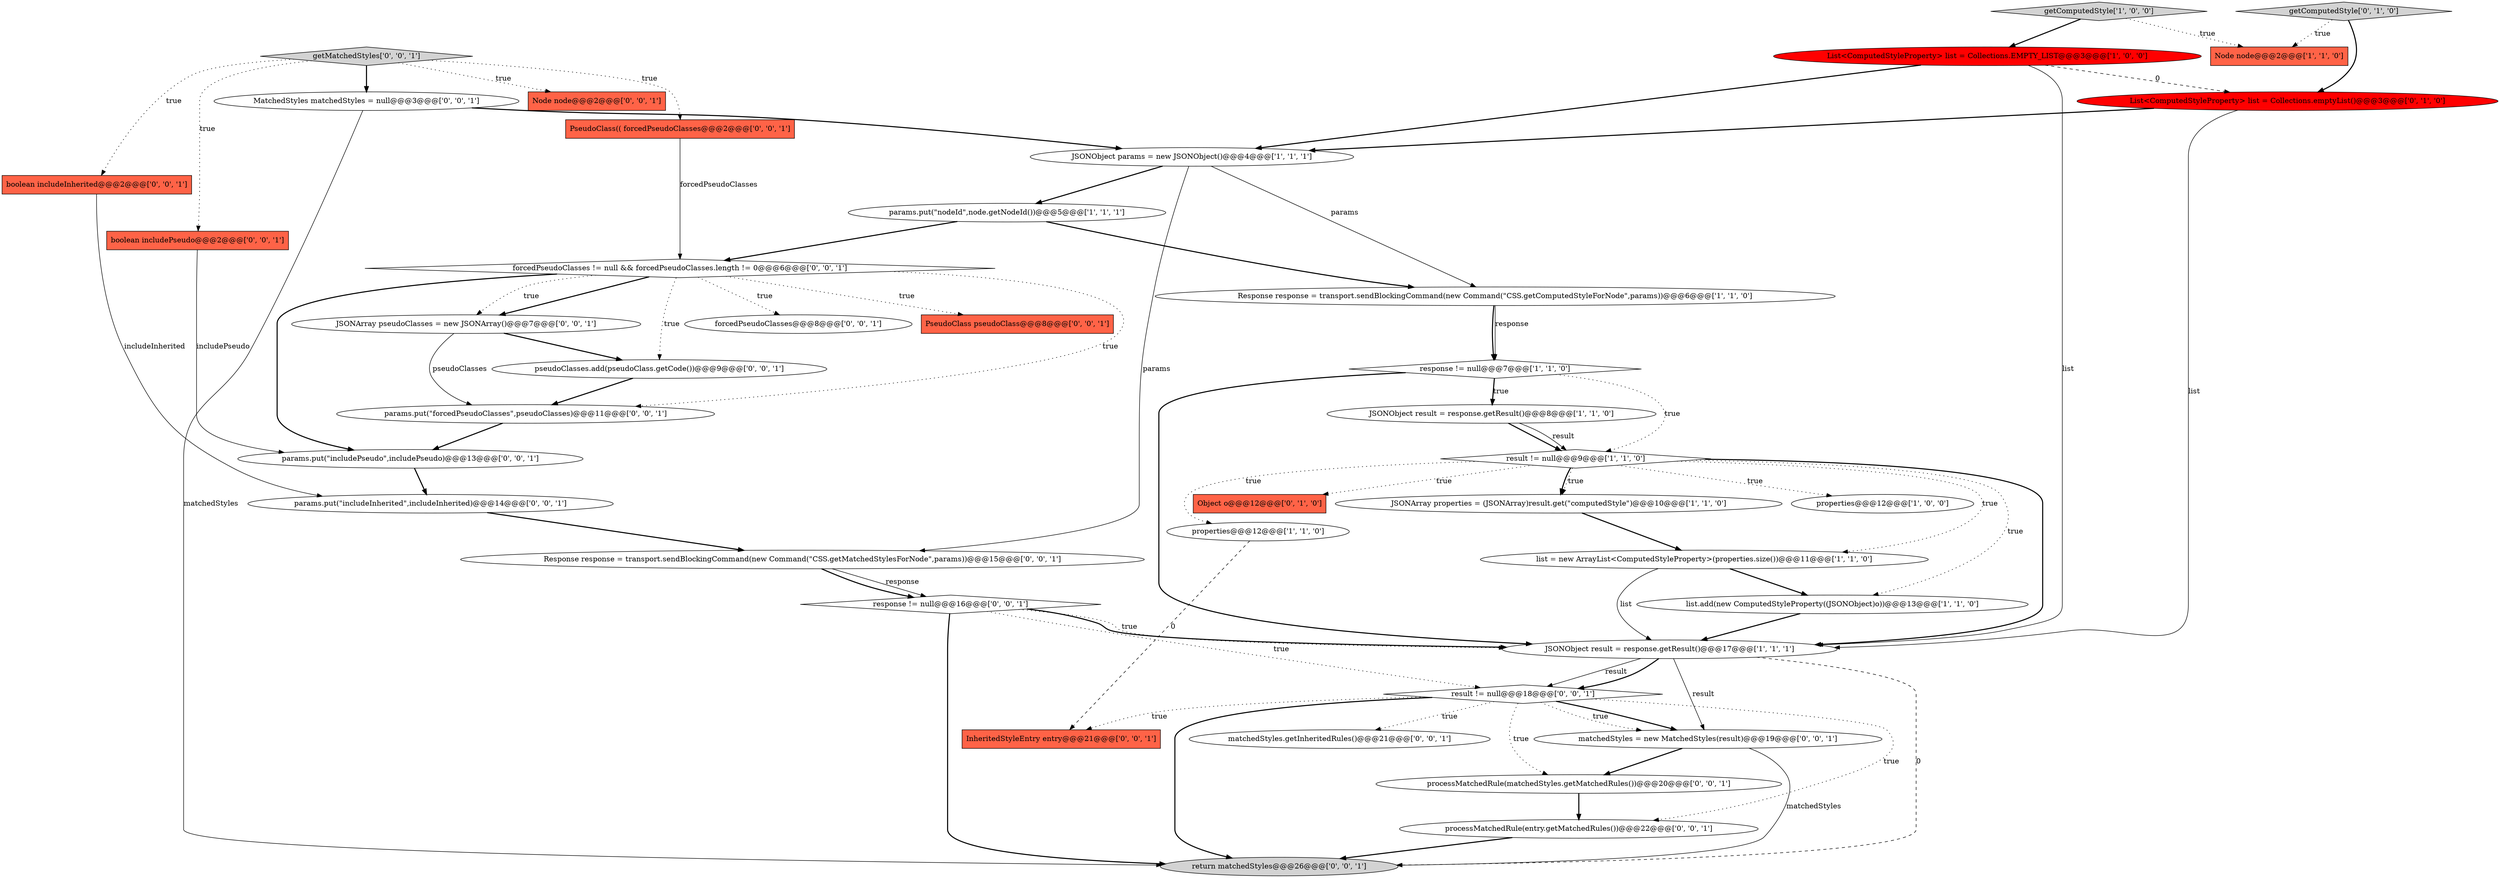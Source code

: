 digraph {
23 [style = filled, label = "matchedStyles.getInheritedRules()@@@21@@@['0', '0', '1']", fillcolor = white, shape = ellipse image = "AAA0AAABBB3BBB"];
31 [style = filled, label = "Node node@@@2@@@['0', '0', '1']", fillcolor = tomato, shape = box image = "AAA0AAABBB3BBB"];
29 [style = filled, label = "params.put(\"includePseudo\",includePseudo)@@@13@@@['0', '0', '1']", fillcolor = white, shape = ellipse image = "AAA0AAABBB3BBB"];
0 [style = filled, label = "properties@@@12@@@['1', '0', '0']", fillcolor = white, shape = ellipse image = "AAA0AAABBB1BBB"];
35 [style = filled, label = "InheritedStyleEntry entry@@@21@@@['0', '0', '1']", fillcolor = tomato, shape = box image = "AAA0AAABBB3BBB"];
26 [style = filled, label = "params.put(\"includeInherited\",includeInherited)@@@14@@@['0', '0', '1']", fillcolor = white, shape = ellipse image = "AAA0AAABBB3BBB"];
20 [style = filled, label = "forcedPseudoClasses@@@8@@@['0', '0', '1']", fillcolor = white, shape = ellipse image = "AAA0AAABBB3BBB"];
25 [style = filled, label = "pseudoClasses.add(pseudoClass.getCode())@@@9@@@['0', '0', '1']", fillcolor = white, shape = ellipse image = "AAA0AAABBB3BBB"];
17 [style = filled, label = "getComputedStyle['0', '1', '0']", fillcolor = lightgray, shape = diamond image = "AAA0AAABBB2BBB"];
33 [style = filled, label = "processMatchedRule(entry.getMatchedRules())@@@22@@@['0', '0', '1']", fillcolor = white, shape = ellipse image = "AAA0AAABBB3BBB"];
4 [style = filled, label = "getComputedStyle['1', '0', '0']", fillcolor = lightgray, shape = diamond image = "AAA0AAABBB1BBB"];
7 [style = filled, label = "JSONObject params = new JSONObject()@@@4@@@['1', '1', '1']", fillcolor = white, shape = ellipse image = "AAA0AAABBB1BBB"];
11 [style = filled, label = "Response response = transport.sendBlockingCommand(new Command(\"CSS.getComputedStyleForNode\",params))@@@6@@@['1', '1', '0']", fillcolor = white, shape = ellipse image = "AAA0AAABBB1BBB"];
21 [style = filled, label = "matchedStyles = new MatchedStyles(result)@@@19@@@['0', '0', '1']", fillcolor = white, shape = ellipse image = "AAA0AAABBB3BBB"];
13 [style = filled, label = "list = new ArrayList<ComputedStyleProperty>(properties.size())@@@11@@@['1', '1', '0']", fillcolor = white, shape = ellipse image = "AAA0AAABBB1BBB"];
24 [style = filled, label = "getMatchedStyles['0', '0', '1']", fillcolor = lightgray, shape = diamond image = "AAA0AAABBB3BBB"];
34 [style = filled, label = "response != null@@@16@@@['0', '0', '1']", fillcolor = white, shape = diamond image = "AAA0AAABBB3BBB"];
40 [style = filled, label = "return matchedStyles@@@26@@@['0', '0', '1']", fillcolor = lightgray, shape = ellipse image = "AAA0AAABBB3BBB"];
9 [style = filled, label = "List<ComputedStyleProperty> list = Collections.EMPTY_LIST@@@3@@@['1', '0', '0']", fillcolor = red, shape = ellipse image = "AAA1AAABBB1BBB"];
27 [style = filled, label = "MatchedStyles matchedStyles = null@@@3@@@['0', '0', '1']", fillcolor = white, shape = ellipse image = "AAA0AAABBB3BBB"];
36 [style = filled, label = "processMatchedRule(matchedStyles.getMatchedRules())@@@20@@@['0', '0', '1']", fillcolor = white, shape = ellipse image = "AAA0AAABBB3BBB"];
28 [style = filled, label = "forcedPseudoClasses != null && forcedPseudoClasses.length != 0@@@6@@@['0', '0', '1']", fillcolor = white, shape = diamond image = "AAA0AAABBB3BBB"];
38 [style = filled, label = "params.put(\"forcedPseudoClasses\",pseudoClasses)@@@11@@@['0', '0', '1']", fillcolor = white, shape = ellipse image = "AAA0AAABBB3BBB"];
10 [style = filled, label = "JSONArray properties = (JSONArray)result.get(\"computedStyle\")@@@10@@@['1', '1', '0']", fillcolor = white, shape = ellipse image = "AAA0AAABBB1BBB"];
5 [style = filled, label = "JSONObject result = response.getResult()@@@8@@@['1', '1', '0']", fillcolor = white, shape = ellipse image = "AAA0AAABBB1BBB"];
14 [style = filled, label = "result != null@@@9@@@['1', '1', '0']", fillcolor = white, shape = diamond image = "AAA0AAABBB1BBB"];
37 [style = filled, label = "PseudoClass(( forcedPseudoClasses@@@2@@@['0', '0', '1']", fillcolor = tomato, shape = box image = "AAA0AAABBB3BBB"];
22 [style = filled, label = "boolean includeInherited@@@2@@@['0', '0', '1']", fillcolor = tomato, shape = box image = "AAA0AAABBB3BBB"];
39 [style = filled, label = "result != null@@@18@@@['0', '0', '1']", fillcolor = white, shape = diamond image = "AAA0AAABBB3BBB"];
15 [style = filled, label = "Object o@@@12@@@['0', '1', '0']", fillcolor = tomato, shape = box image = "AAA0AAABBB2BBB"];
6 [style = filled, label = "Node node@@@2@@@['1', '1', '0']", fillcolor = tomato, shape = box image = "AAA0AAABBB1BBB"];
1 [style = filled, label = "properties@@@12@@@['1', '1', '0']", fillcolor = white, shape = ellipse image = "AAA0AAABBB1BBB"];
12 [style = filled, label = "response != null@@@7@@@['1', '1', '0']", fillcolor = white, shape = diamond image = "AAA0AAABBB1BBB"];
19 [style = filled, label = "PseudoClass pseudoClass@@@8@@@['0', '0', '1']", fillcolor = tomato, shape = box image = "AAA0AAABBB3BBB"];
16 [style = filled, label = "List<ComputedStyleProperty> list = Collections.emptyList()@@@3@@@['0', '1', '0']", fillcolor = red, shape = ellipse image = "AAA1AAABBB2BBB"];
30 [style = filled, label = "JSONArray pseudoClasses = new JSONArray()@@@7@@@['0', '0', '1']", fillcolor = white, shape = ellipse image = "AAA0AAABBB3BBB"];
8 [style = filled, label = "JSONObject result = response.getResult()@@@17@@@['1', '1', '1']", fillcolor = white, shape = ellipse image = "AAA0AAABBB1BBB"];
18 [style = filled, label = "boolean includePseudo@@@2@@@['0', '0', '1']", fillcolor = tomato, shape = box image = "AAA0AAABBB3BBB"];
3 [style = filled, label = "list.add(new ComputedStyleProperty((JSONObject)o))@@@13@@@['1', '1', '0']", fillcolor = white, shape = ellipse image = "AAA0AAABBB1BBB"];
32 [style = filled, label = "Response response = transport.sendBlockingCommand(new Command(\"CSS.getMatchedStylesForNode\",params))@@@15@@@['0', '0', '1']", fillcolor = white, shape = ellipse image = "AAA0AAABBB3BBB"];
2 [style = filled, label = "params.put(\"nodeId\",node.getNodeId())@@@5@@@['1', '1', '1']", fillcolor = white, shape = ellipse image = "AAA0AAABBB1BBB"];
4->6 [style = dotted, label="true"];
39->35 [style = dotted, label="true"];
4->9 [style = bold, label=""];
28->29 [style = bold, label=""];
39->21 [style = dotted, label="true"];
39->36 [style = dotted, label="true"];
9->16 [style = dashed, label="0"];
8->40 [style = dashed, label="0"];
26->32 [style = bold, label=""];
12->5 [style = bold, label=""];
34->40 [style = bold, label=""];
32->34 [style = solid, label="response"];
28->30 [style = bold, label=""];
14->0 [style = dotted, label="true"];
1->35 [style = dashed, label="0"];
13->8 [style = solid, label="list"];
17->6 [style = dotted, label="true"];
28->20 [style = dotted, label="true"];
11->12 [style = solid, label="response"];
28->25 [style = dotted, label="true"];
38->29 [style = bold, label=""];
24->31 [style = dotted, label="true"];
16->7 [style = bold, label=""];
14->10 [style = bold, label=""];
30->25 [style = bold, label=""];
16->8 [style = solid, label="list"];
24->18 [style = dotted, label="true"];
11->12 [style = bold, label=""];
32->34 [style = bold, label=""];
28->19 [style = dotted, label="true"];
5->14 [style = bold, label=""];
34->8 [style = bold, label=""];
9->7 [style = bold, label=""];
36->33 [style = bold, label=""];
27->40 [style = solid, label="matchedStyles"];
21->40 [style = solid, label="matchedStyles"];
14->10 [style = dotted, label="true"];
14->13 [style = dotted, label="true"];
34->39 [style = dotted, label="true"];
29->26 [style = bold, label=""];
37->28 [style = solid, label="forcedPseudoClasses"];
39->23 [style = dotted, label="true"];
28->30 [style = dotted, label="true"];
39->21 [style = bold, label=""];
12->14 [style = dotted, label="true"];
14->15 [style = dotted, label="true"];
18->29 [style = solid, label="includePseudo"];
7->32 [style = solid, label="params"];
34->8 [style = dotted, label="true"];
30->38 [style = solid, label="pseudoClasses"];
33->40 [style = bold, label=""];
21->36 [style = bold, label=""];
9->8 [style = solid, label="list"];
13->3 [style = bold, label=""];
10->13 [style = bold, label=""];
7->11 [style = solid, label="params"];
8->39 [style = solid, label="result"];
12->5 [style = dotted, label="true"];
7->2 [style = bold, label=""];
12->8 [style = bold, label=""];
3->8 [style = bold, label=""];
39->40 [style = bold, label=""];
24->22 [style = dotted, label="true"];
27->7 [style = bold, label=""];
24->37 [style = dotted, label="true"];
5->14 [style = solid, label="result"];
14->3 [style = dotted, label="true"];
14->8 [style = bold, label=""];
28->38 [style = dotted, label="true"];
14->1 [style = dotted, label="true"];
8->39 [style = bold, label=""];
8->21 [style = solid, label="result"];
2->28 [style = bold, label=""];
24->27 [style = bold, label=""];
2->11 [style = bold, label=""];
39->33 [style = dotted, label="true"];
22->26 [style = solid, label="includeInherited"];
17->16 [style = bold, label=""];
25->38 [style = bold, label=""];
}
